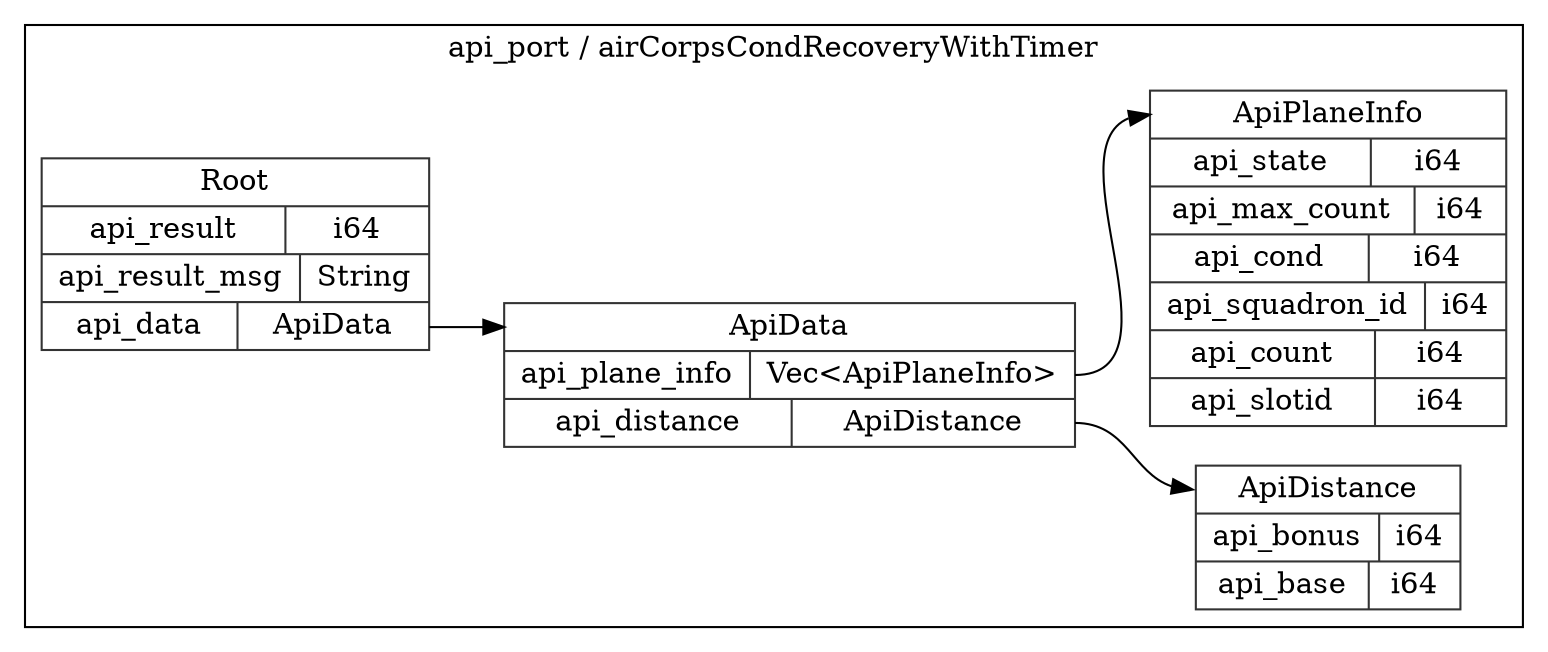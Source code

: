 digraph {
  rankdir=LR;
  subgraph cluster_0 {
    label="api_port / airCorpsCondRecoveryWithTimer";
    node [style="filled", color=white, style="solid", color=gray20];
    api_port__airCorpsCondRecoveryWithTimer__ApiPlaneInfo [label="<ApiPlaneInfo> ApiPlaneInfo  | { api_state | <api_state> i64 } | { api_max_count | <api_max_count> i64 } | { api_cond | <api_cond> i64 } | { api_squadron_id | <api_squadron_id> i64 } | { api_count | <api_count> i64 } | { api_slotid | <api_slotid> i64 }", shape=record];
    api_port__airCorpsCondRecoveryWithTimer__ApiData [label="<ApiData> ApiData  | { api_plane_info | <api_plane_info> Vec\<ApiPlaneInfo\> } | { api_distance | <api_distance> ApiDistance }", shape=record];
    api_port__airCorpsCondRecoveryWithTimer__ApiData:api_plane_info:e -> api_port__airCorpsCondRecoveryWithTimer__ApiPlaneInfo:ApiPlaneInfo:w;
    api_port__airCorpsCondRecoveryWithTimer__ApiDistance;
    api_port__airCorpsCondRecoveryWithTimer__ApiData:api_distance:e -> api_port__airCorpsCondRecoveryWithTimer__ApiDistance:ApiDistance:w;
    api_port__airCorpsCondRecoveryWithTimer__ApiDistance [label="<ApiDistance> ApiDistance  | { api_bonus | <api_bonus> i64 } | { api_base | <api_base> i64 }", shape=record];
    api_port__airCorpsCondRecoveryWithTimer__Root [label="<Root> Root  | { api_result | <api_result> i64 } | { api_result_msg | <api_result_msg> String } | { api_data | <api_data> ApiData }", shape=record];
    api_port__airCorpsCondRecoveryWithTimer__Root:api_data:e -> api_port__airCorpsCondRecoveryWithTimer__ApiData:ApiData:w;
  }
}
